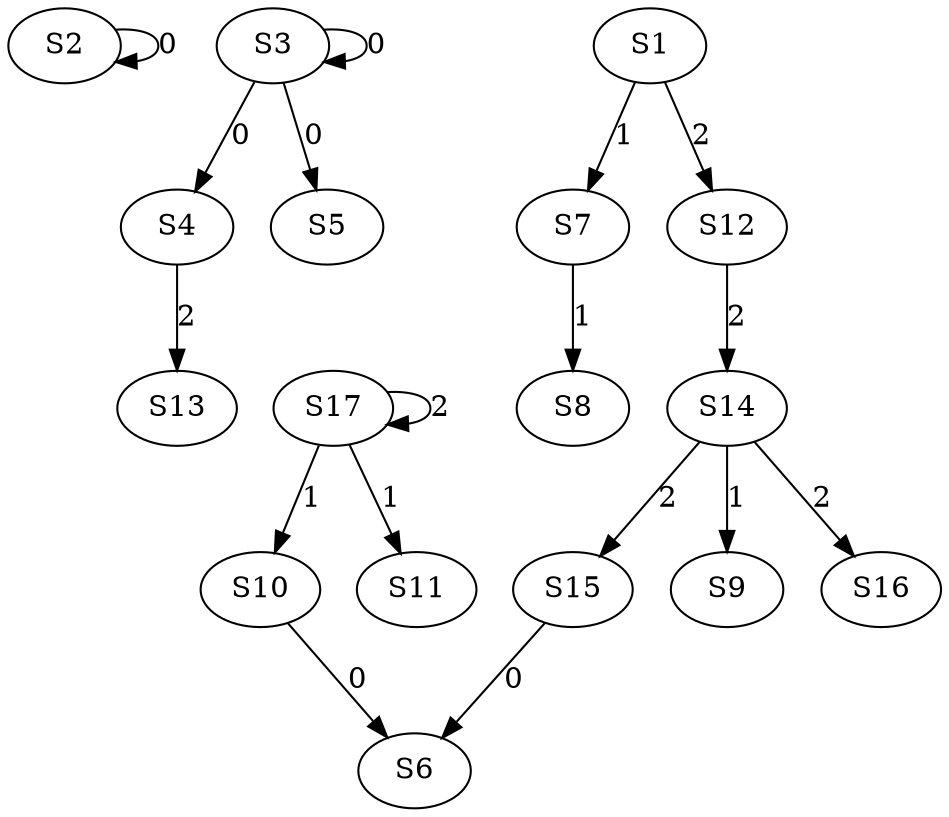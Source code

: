 strict digraph {
	S2 -> S2 [ label = 0 ];
	S3 -> S3 [ label = 0 ];
	S3 -> S4 [ label = 0 ];
	S3 -> S5 [ label = 0 ];
	S15 -> S6 [ label = 0 ];
	S1 -> S7 [ label = 1 ];
	S7 -> S8 [ label = 1 ];
	S14 -> S9 [ label = 1 ];
	S17 -> S10 [ label = 1 ];
	S17 -> S11 [ label = 1 ];
	S1 -> S12 [ label = 2 ];
	S4 -> S13 [ label = 2 ];
	S12 -> S14 [ label = 2 ];
	S14 -> S15 [ label = 2 ];
	S14 -> S16 [ label = 2 ];
	S17 -> S17 [ label = 2 ];
	S10 -> S6 [ label = 0 ];
}